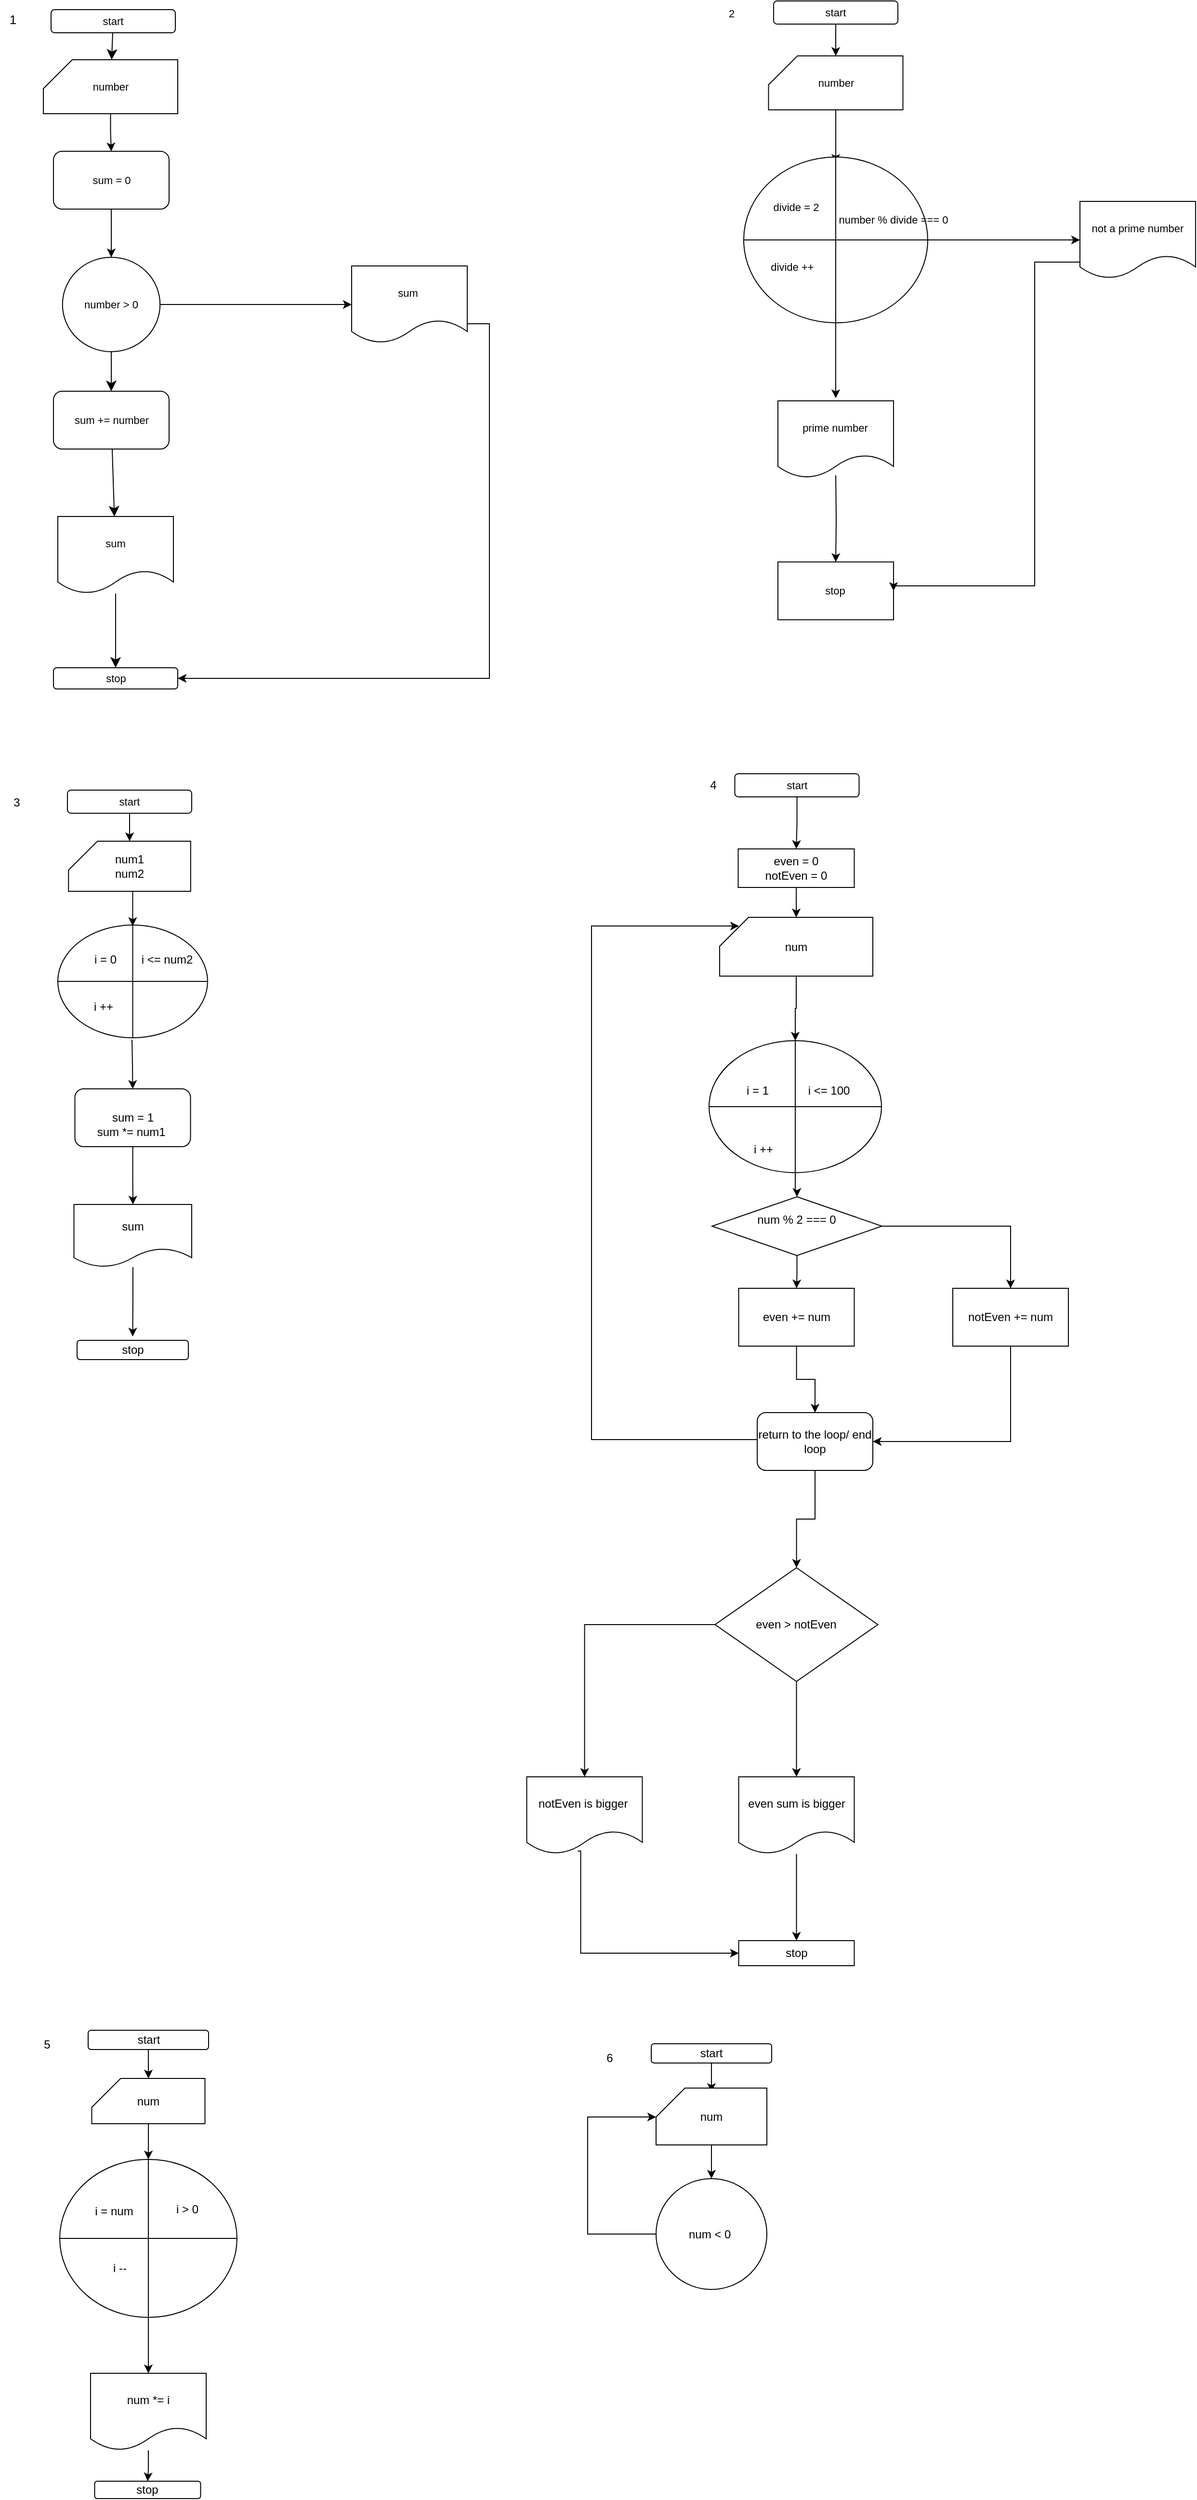 <mxfile version="22.1.4" type="github">
  <diagram name="‫עמוד-1‬" id="Cy0kSfpRtUrhkbw0tmN_">
    <mxGraphModel dx="2474" dy="1546" grid="0" gridSize="10" guides="1" tooltips="1" connect="1" arrows="1" fold="1" page="0" pageScale="1" pageWidth="827" pageHeight="1169" math="0" shadow="0">
      <root>
        <mxCell id="0" />
        <mxCell id="1" parent="0" />
        <mxCell id="WQ6pfohWrbxo38tUYevd-3" value="" style="edgeStyle=none;curved=1;rounded=0;orthogonalLoop=1;jettySize=auto;html=1;fontSize=11;startSize=8;endSize=8;" parent="1" source="WQ6pfohWrbxo38tUYevd-1" target="WQ6pfohWrbxo38tUYevd-2" edge="1">
          <mxGeometry relative="1" as="geometry" />
        </mxCell>
        <mxCell id="WQ6pfohWrbxo38tUYevd-1" value="start" style="rounded=1;whiteSpace=wrap;html=1;fontSize=11;" parent="1" vertex="1">
          <mxGeometry x="-439" y="-700" width="129" height="24" as="geometry" />
        </mxCell>
        <mxCell id="m0G0_TbFQkXBxwa3wvaf-2" value="" style="edgeStyle=orthogonalEdgeStyle;rounded=0;orthogonalLoop=1;jettySize=auto;html=1;fontSize=11;" parent="1" source="WQ6pfohWrbxo38tUYevd-2" target="m0G0_TbFQkXBxwa3wvaf-1" edge="1">
          <mxGeometry relative="1" as="geometry" />
        </mxCell>
        <mxCell id="WQ6pfohWrbxo38tUYevd-2" value="number" style="shape=card;whiteSpace=wrap;html=1;fontSize=11;" parent="1" vertex="1">
          <mxGeometry x="-447" y="-648" width="139.5" height="56" as="geometry" />
        </mxCell>
        <mxCell id="WQ6pfohWrbxo38tUYevd-26" value="" style="edgeStyle=none;curved=1;rounded=0;orthogonalLoop=1;jettySize=auto;html=1;fontSize=11;startSize=8;endSize=8;" parent="1" source="WQ6pfohWrbxo38tUYevd-4" target="WQ6pfohWrbxo38tUYevd-25" edge="1">
          <mxGeometry relative="1" as="geometry" />
        </mxCell>
        <mxCell id="m0G0_TbFQkXBxwa3wvaf-7" value="" style="edgeStyle=orthogonalEdgeStyle;rounded=0;orthogonalLoop=1;jettySize=auto;html=1;fontSize=11;" parent="1" source="WQ6pfohWrbxo38tUYevd-4" target="m0G0_TbFQkXBxwa3wvaf-6" edge="1">
          <mxGeometry relative="1" as="geometry" />
        </mxCell>
        <mxCell id="WQ6pfohWrbxo38tUYevd-4" value="number &amp;gt; 0&lt;br style=&quot;font-size: 11px;&quot;&gt;" style="ellipse;whiteSpace=wrap;html=1;fontSize=11;" parent="1" vertex="1">
          <mxGeometry x="-427.12" y="-443" width="101.25" height="98" as="geometry" />
        </mxCell>
        <mxCell id="WQ6pfohWrbxo38tUYevd-14" value="" style="edgeStyle=none;curved=1;rounded=0;orthogonalLoop=1;jettySize=auto;html=1;fontSize=11;startSize=8;endSize=8;" parent="1" source="WQ6pfohWrbxo38tUYevd-10" target="WQ6pfohWrbxo38tUYevd-13" edge="1">
          <mxGeometry relative="1" as="geometry" />
        </mxCell>
        <mxCell id="WQ6pfohWrbxo38tUYevd-10" value="sum" style="shape=document;whiteSpace=wrap;html=1;boundedLbl=1;fontSize=11;" parent="1" vertex="1">
          <mxGeometry x="-432" y="-174" width="120" height="80" as="geometry" />
        </mxCell>
        <mxCell id="WQ6pfohWrbxo38tUYevd-13" value="stop" style="rounded=1;whiteSpace=wrap;html=1;fontSize=11;" parent="1" vertex="1">
          <mxGeometry x="-436.5" y="-17" width="129" height="22" as="geometry" />
        </mxCell>
        <mxCell id="WQ6pfohWrbxo38tUYevd-27" value="" style="edgeStyle=none;curved=1;rounded=0;orthogonalLoop=1;jettySize=auto;html=1;fontSize=11;startSize=8;endSize=8;" parent="1" source="WQ6pfohWrbxo38tUYevd-25" target="WQ6pfohWrbxo38tUYevd-10" edge="1">
          <mxGeometry relative="1" as="geometry" />
        </mxCell>
        <mxCell id="WQ6pfohWrbxo38tUYevd-25" value="sum += number" style="rounded=1;whiteSpace=wrap;html=1;fontSize=11;" parent="1" vertex="1">
          <mxGeometry x="-436.49" y="-304" width="120" height="60" as="geometry" />
        </mxCell>
        <mxCell id="m0G0_TbFQkXBxwa3wvaf-3" value="" style="edgeStyle=orthogonalEdgeStyle;rounded=0;orthogonalLoop=1;jettySize=auto;html=1;fontSize=11;" parent="1" source="m0G0_TbFQkXBxwa3wvaf-1" target="WQ6pfohWrbxo38tUYevd-4" edge="1">
          <mxGeometry relative="1" as="geometry" />
        </mxCell>
        <mxCell id="m0G0_TbFQkXBxwa3wvaf-1" value="sum = 0" style="rounded=1;whiteSpace=wrap;html=1;fontSize=11;" parent="1" vertex="1">
          <mxGeometry x="-436.49" y="-553" width="120" height="60" as="geometry" />
        </mxCell>
        <mxCell id="m0G0_TbFQkXBxwa3wvaf-8" style="edgeStyle=orthogonalEdgeStyle;rounded=0;orthogonalLoop=1;jettySize=auto;html=1;exitX=1;exitY=0.75;exitDx=0;exitDy=0;entryX=1;entryY=0.5;entryDx=0;entryDy=0;fontSize=11;" parent="1" source="m0G0_TbFQkXBxwa3wvaf-6" target="WQ6pfohWrbxo38tUYevd-13" edge="1">
          <mxGeometry relative="1" as="geometry">
            <mxPoint x="119" y="-2" as="targetPoint" />
            <Array as="points">
              <mxPoint x="16" y="-374" />
              <mxPoint x="16" y="-6" />
            </Array>
          </mxGeometry>
        </mxCell>
        <mxCell id="m0G0_TbFQkXBxwa3wvaf-6" value="sum&amp;nbsp;" style="shape=document;whiteSpace=wrap;html=1;boundedLbl=1;fontSize=11;" parent="1" vertex="1">
          <mxGeometry x="-127" y="-434" width="120" height="80" as="geometry" />
        </mxCell>
        <mxCell id="m0G0_TbFQkXBxwa3wvaf-9" value="1" style="text;html=1;align=center;verticalAlign=middle;resizable=0;points=[];autosize=1;strokeColor=none;fillColor=none;fontSize=13;" parent="1" vertex="1">
          <mxGeometry x="-492" y="-704" width="25" height="28" as="geometry" />
        </mxCell>
        <mxCell id="m0G0_TbFQkXBxwa3wvaf-12" value="2" style="text;html=1;align=center;verticalAlign=middle;resizable=0;points=[];autosize=1;strokeColor=none;fillColor=none;fontSize=11;" parent="1" vertex="1">
          <mxGeometry x="255" y="-709" width="24" height="25" as="geometry" />
        </mxCell>
        <mxCell id="m0G0_TbFQkXBxwa3wvaf-16" value="" style="edgeStyle=orthogonalEdgeStyle;rounded=0;orthogonalLoop=1;jettySize=auto;html=1;fontSize=11;" parent="1" source="m0G0_TbFQkXBxwa3wvaf-13" target="m0G0_TbFQkXBxwa3wvaf-15" edge="1">
          <mxGeometry relative="1" as="geometry" />
        </mxCell>
        <mxCell id="m0G0_TbFQkXBxwa3wvaf-13" value="start" style="rounded=1;whiteSpace=wrap;html=1;fontSize=11;" parent="1" vertex="1">
          <mxGeometry x="311" y="-709" width="129" height="24" as="geometry" />
        </mxCell>
        <mxCell id="m0G0_TbFQkXBxwa3wvaf-25" value="" style="edgeStyle=orthogonalEdgeStyle;rounded=0;orthogonalLoop=1;jettySize=auto;html=1;fontSize=11;" parent="1" source="m0G0_TbFQkXBxwa3wvaf-15" edge="1">
          <mxGeometry relative="1" as="geometry">
            <mxPoint x="375.495" y="-541" as="targetPoint" />
          </mxGeometry>
        </mxCell>
        <mxCell id="m0G0_TbFQkXBxwa3wvaf-15" value="number" style="shape=card;whiteSpace=wrap;html=1;fontSize=11;" parent="1" vertex="1">
          <mxGeometry x="305.75" y="-652" width="139.5" height="56" as="geometry" />
        </mxCell>
        <mxCell id="m0G0_TbFQkXBxwa3wvaf-29" value="" style="edgeStyle=orthogonalEdgeStyle;rounded=0;orthogonalLoop=1;jettySize=auto;html=1;fontSize=11;" parent="1" edge="1">
          <mxGeometry relative="1" as="geometry">
            <mxPoint x="375.495" y="-404.87" as="sourcePoint" />
            <mxPoint x="375.471" y="-296.805" as="targetPoint" />
          </mxGeometry>
        </mxCell>
        <mxCell id="m0G0_TbFQkXBxwa3wvaf-26" value="prime number" style="shape=document;whiteSpace=wrap;html=1;boundedLbl=1;fontSize=11;" parent="1" vertex="1">
          <mxGeometry x="315.485" y="-293.995" width="120" height="80" as="geometry" />
        </mxCell>
        <mxCell id="m0G0_TbFQkXBxwa3wvaf-31" value="" style="edgeStyle=orthogonalEdgeStyle;rounded=0;orthogonalLoop=1;jettySize=auto;html=1;fontSize=11;" parent="1" target="m0G0_TbFQkXBxwa3wvaf-30" edge="1">
          <mxGeometry relative="1" as="geometry">
            <mxPoint x="375.495" y="-216.805" as="sourcePoint" />
          </mxGeometry>
        </mxCell>
        <mxCell id="m0G0_TbFQkXBxwa3wvaf-30" value="stop" style="whiteSpace=wrap;html=1;fontSize=11;" parent="1" vertex="1">
          <mxGeometry x="315.495" y="-126.805" width="120" height="60" as="geometry" />
        </mxCell>
        <mxCell id="m0G0_TbFQkXBxwa3wvaf-34" value="" style="shape=orEllipse;perimeter=ellipsePerimeter;whiteSpace=wrap;html=1;backgroundOutline=1;fontSize=11;" parent="1" vertex="1">
          <mxGeometry x="279.99" y="-547" width="191" height="172" as="geometry" />
        </mxCell>
        <mxCell id="m0G0_TbFQkXBxwa3wvaf-35" value="divide = 2" style="text;html=1;align=center;verticalAlign=middle;resizable=0;points=[];autosize=1;strokeColor=none;fillColor=none;fontSize=11;" parent="1" vertex="1">
          <mxGeometry x="301" y="-508" width="65" height="25" as="geometry" />
        </mxCell>
        <mxCell id="m0G0_TbFQkXBxwa3wvaf-41" value="" style="edgeStyle=orthogonalEdgeStyle;rounded=0;orthogonalLoop=1;jettySize=auto;html=1;exitX=1;exitY=0.5;exitDx=0;exitDy=0;fontSize=11;" parent="1" source="m0G0_TbFQkXBxwa3wvaf-34" target="m0G0_TbFQkXBxwa3wvaf-40" edge="1">
          <mxGeometry relative="1" as="geometry" />
        </mxCell>
        <mxCell id="m0G0_TbFQkXBxwa3wvaf-37" value="&lt;blockquote style=&quot;margin: 0px 0px 0px 40px; border: none; padding: 0px; font-size: 11px;&quot;&gt;&lt;p style=&quot;line-height: 130%; font-size: 11px;&quot;&gt;&lt;span style=&quot;background-color: initial; font-size: 11px;&quot;&gt;number %&amp;nbsp;&lt;/span&gt;&lt;span style=&quot;background-color: initial;&quot;&gt;divide === 0&lt;/span&gt;&lt;/p&gt;&lt;/blockquote&gt;" style="text;html=1;align=center;verticalAlign=middle;resizable=0;points=[];autosize=1;strokeColor=none;fillColor=none;fontSize=11;rotation=0;labelPosition=center;verticalLabelPosition=middle;" parent="1" vertex="1">
          <mxGeometry x="329" y="-506" width="171" height="48" as="geometry" />
        </mxCell>
        <mxCell id="m0G0_TbFQkXBxwa3wvaf-38" value="divide ++" style="text;html=1;align=center;verticalAlign=middle;resizable=0;points=[];autosize=1;strokeColor=none;fillColor=none;fontSize=11;" parent="1" vertex="1">
          <mxGeometry x="298" y="-446" width="63" height="25" as="geometry" />
        </mxCell>
        <mxCell id="m0G0_TbFQkXBxwa3wvaf-42" style="edgeStyle=orthogonalEdgeStyle;rounded=0;orthogonalLoop=1;jettySize=auto;html=1;exitX=0;exitY=0.75;exitDx=0;exitDy=0;entryX=1;entryY=0.5;entryDx=0;entryDy=0;fontSize=11;" parent="1" source="m0G0_TbFQkXBxwa3wvaf-40" target="m0G0_TbFQkXBxwa3wvaf-30" edge="1">
          <mxGeometry relative="1" as="geometry">
            <mxPoint x="586" y="-102" as="targetPoint" />
            <Array as="points">
              <mxPoint x="582" y="-438" />
              <mxPoint x="582" y="-102" />
              <mxPoint x="436" y="-102" />
            </Array>
          </mxGeometry>
        </mxCell>
        <mxCell id="m0G0_TbFQkXBxwa3wvaf-40" value="not a prime number" style="shape=document;whiteSpace=wrap;html=1;boundedLbl=1;fontSize=11;" parent="1" vertex="1">
          <mxGeometry x="629" y="-501" width="120" height="80" as="geometry" />
        </mxCell>
        <mxCell id="m0G0_TbFQkXBxwa3wvaf-43" value="3" style="text;html=1;align=center;verticalAlign=middle;resizable=0;points=[];autosize=1;strokeColor=none;fillColor=none;" parent="1" vertex="1">
          <mxGeometry x="-488" y="110" width="25" height="26" as="geometry" />
        </mxCell>
        <mxCell id="m0G0_TbFQkXBxwa3wvaf-46" value="" style="edgeStyle=orthogonalEdgeStyle;rounded=0;orthogonalLoop=1;jettySize=auto;html=1;" parent="1" source="m0G0_TbFQkXBxwa3wvaf-44" target="m0G0_TbFQkXBxwa3wvaf-45" edge="1">
          <mxGeometry relative="1" as="geometry" />
        </mxCell>
        <mxCell id="m0G0_TbFQkXBxwa3wvaf-44" value="start" style="rounded=1;whiteSpace=wrap;html=1;fontSize=11;" parent="1" vertex="1">
          <mxGeometry x="-422" y="110" width="129" height="24" as="geometry" />
        </mxCell>
        <mxCell id="m0G0_TbFQkXBxwa3wvaf-48" value="" style="edgeStyle=orthogonalEdgeStyle;rounded=0;orthogonalLoop=1;jettySize=auto;html=1;" parent="1" edge="1">
          <mxGeometry relative="1" as="geometry">
            <mxPoint x="-354.26" y="175.0" as="sourcePoint" />
            <mxPoint x="-354.255" y="251" as="targetPoint" />
          </mxGeometry>
        </mxCell>
        <mxCell id="m0G0_TbFQkXBxwa3wvaf-45" value="num1&lt;br&gt;num2" style="shape=card;whiteSpace=wrap;html=1;" parent="1" vertex="1">
          <mxGeometry x="-420.87" y="163" width="126.75" height="52" as="geometry" />
        </mxCell>
        <mxCell id="m0G0_TbFQkXBxwa3wvaf-59" value="" style="edgeStyle=orthogonalEdgeStyle;rounded=0;orthogonalLoop=1;jettySize=auto;html=1;entryX=0.5;entryY=0;entryDx=0;entryDy=0;" parent="1" target="m0G0_TbFQkXBxwa3wvaf-60" edge="1">
          <mxGeometry relative="1" as="geometry">
            <mxPoint x="-355" y="369" as="sourcePoint" />
            <mxPoint x="-348" y="456" as="targetPoint" />
          </mxGeometry>
        </mxCell>
        <mxCell id="m0G0_TbFQkXBxwa3wvaf-52" value="" style="shape=orEllipse;perimeter=ellipsePerimeter;whiteSpace=wrap;html=1;backgroundOutline=1;" parent="1" vertex="1">
          <mxGeometry x="-432" y="250" width="155.49" height="117" as="geometry" />
        </mxCell>
        <mxCell id="m0G0_TbFQkXBxwa3wvaf-53" value="i = 0" style="text;html=1;align=center;verticalAlign=middle;resizable=0;points=[];autosize=1;strokeColor=none;fillColor=none;" parent="1" vertex="1">
          <mxGeometry x="-403.76" y="273" width="41" height="26" as="geometry" />
        </mxCell>
        <mxCell id="m0G0_TbFQkXBxwa3wvaf-54" value="i &amp;lt;= num2" style="text;html=1;align=center;verticalAlign=middle;resizable=0;points=[];autosize=1;strokeColor=none;fillColor=none;" parent="1" vertex="1">
          <mxGeometry x="-354.76" y="273" width="71" height="26" as="geometry" />
        </mxCell>
        <mxCell id="m0G0_TbFQkXBxwa3wvaf-57" value="i ++" style="text;html=1;align=center;verticalAlign=middle;resizable=0;points=[];autosize=1;strokeColor=none;fillColor=none;" parent="1" vertex="1">
          <mxGeometry x="-403.76" y="322" width="38" height="26" as="geometry" />
        </mxCell>
        <mxCell id="m0G0_TbFQkXBxwa3wvaf-62" value="" style="edgeStyle=orthogonalEdgeStyle;rounded=0;orthogonalLoop=1;jettySize=auto;html=1;" parent="1" source="m0G0_TbFQkXBxwa3wvaf-60" target="m0G0_TbFQkXBxwa3wvaf-61" edge="1">
          <mxGeometry relative="1" as="geometry" />
        </mxCell>
        <mxCell id="m0G0_TbFQkXBxwa3wvaf-60" value="&lt;br&gt;sum = 1&lt;br&gt;sum *= num1&amp;nbsp;" style="rounded=1;whiteSpace=wrap;html=1;" parent="1" vertex="1">
          <mxGeometry x="-414.25" y="420" width="120" height="60" as="geometry" />
        </mxCell>
        <mxCell id="m0G0_TbFQkXBxwa3wvaf-64" value="" style="edgeStyle=orthogonalEdgeStyle;rounded=0;orthogonalLoop=1;jettySize=auto;html=1;" parent="1" source="m0G0_TbFQkXBxwa3wvaf-61" edge="1">
          <mxGeometry relative="1" as="geometry">
            <mxPoint x="-354.25" y="677" as="targetPoint" />
          </mxGeometry>
        </mxCell>
        <mxCell id="m0G0_TbFQkXBxwa3wvaf-61" value="sum" style="shape=document;whiteSpace=wrap;html=1;boundedLbl=1;rounded=1;" parent="1" vertex="1">
          <mxGeometry x="-415.25" y="540" width="122.25" height="65" as="geometry" />
        </mxCell>
        <mxCell id="m0G0_TbFQkXBxwa3wvaf-65" value="stop" style="rounded=1;whiteSpace=wrap;html=1;" parent="1" vertex="1">
          <mxGeometry x="-412" y="681" width="115.5" height="20" as="geometry" />
        </mxCell>
        <mxCell id="m0G0_TbFQkXBxwa3wvaf-68" value="4" style="text;html=1;align=center;verticalAlign=middle;resizable=0;points=[];autosize=1;strokeColor=none;fillColor=none;" parent="1" vertex="1">
          <mxGeometry x="235.75" y="92" width="25" height="26" as="geometry" />
        </mxCell>
        <mxCell id="m0G0_TbFQkXBxwa3wvaf-131" value="" style="edgeStyle=orthogonalEdgeStyle;rounded=0;orthogonalLoop=1;jettySize=auto;html=1;" parent="1" source="m0G0_TbFQkXBxwa3wvaf-69" target="m0G0_TbFQkXBxwa3wvaf-130" edge="1">
          <mxGeometry relative="1" as="geometry" />
        </mxCell>
        <mxCell id="m0G0_TbFQkXBxwa3wvaf-69" value="start" style="rounded=1;whiteSpace=wrap;html=1;fontSize=11;" parent="1" vertex="1">
          <mxGeometry x="270.75" y="93" width="129" height="24" as="geometry" />
        </mxCell>
        <mxCell id="m0G0_TbFQkXBxwa3wvaf-133" value="" style="edgeStyle=orthogonalEdgeStyle;rounded=0;orthogonalLoop=1;jettySize=auto;html=1;entryX=0.5;entryY=0;entryDx=0;entryDy=0;" parent="1" source="m0G0_TbFQkXBxwa3wvaf-70" target="m0G0_TbFQkXBxwa3wvaf-74" edge="1">
          <mxGeometry relative="1" as="geometry" />
        </mxCell>
        <mxCell id="m0G0_TbFQkXBxwa3wvaf-70" value="num" style="shape=card;whiteSpace=wrap;html=1;" parent="1" vertex="1">
          <mxGeometry x="255" y="242" width="159" height="61" as="geometry" />
        </mxCell>
        <mxCell id="m0G0_TbFQkXBxwa3wvaf-134" value="" style="edgeStyle=orthogonalEdgeStyle;rounded=0;orthogonalLoop=1;jettySize=auto;html=1;" parent="1" source="m0G0_TbFQkXBxwa3wvaf-74" target="m0G0_TbFQkXBxwa3wvaf-81" edge="1">
          <mxGeometry relative="1" as="geometry" />
        </mxCell>
        <mxCell id="m0G0_TbFQkXBxwa3wvaf-74" value="" style="shape=orEllipse;perimeter=ellipsePerimeter;whiteSpace=wrap;html=1;backgroundOutline=1;" parent="1" vertex="1">
          <mxGeometry x="244" y="370" width="179" height="137" as="geometry" />
        </mxCell>
        <mxCell id="m0G0_TbFQkXBxwa3wvaf-75" value="i = 1" style="text;html=1;align=center;verticalAlign=middle;resizable=0;points=[];autosize=1;strokeColor=none;fillColor=none;" parent="1" vertex="1">
          <mxGeometry x="273" y="409" width="41" height="26" as="geometry" />
        </mxCell>
        <mxCell id="m0G0_TbFQkXBxwa3wvaf-76" value="i &amp;lt;= 100" style="text;html=1;align=center;verticalAlign=middle;resizable=0;points=[];autosize=1;strokeColor=none;fillColor=none;" parent="1" vertex="1">
          <mxGeometry x="337" y="409" width="61" height="26" as="geometry" />
        </mxCell>
        <mxCell id="m0G0_TbFQkXBxwa3wvaf-77" value="i ++" style="text;html=1;align=center;verticalAlign=middle;resizable=0;points=[];autosize=1;strokeColor=none;fillColor=none;" parent="1" vertex="1">
          <mxGeometry x="281" y="470" width="38" height="26" as="geometry" />
        </mxCell>
        <mxCell id="m0G0_TbFQkXBxwa3wvaf-84" value="" style="edgeStyle=orthogonalEdgeStyle;rounded=0;orthogonalLoop=1;jettySize=auto;html=1;" parent="1" source="m0G0_TbFQkXBxwa3wvaf-81" target="m0G0_TbFQkXBxwa3wvaf-83" edge="1">
          <mxGeometry relative="1" as="geometry" />
        </mxCell>
        <mxCell id="m0G0_TbFQkXBxwa3wvaf-86" value="" style="edgeStyle=orthogonalEdgeStyle;rounded=0;orthogonalLoop=1;jettySize=auto;html=1;exitX=1;exitY=0.5;exitDx=0;exitDy=0;" parent="1" source="m0G0_TbFQkXBxwa3wvaf-81" target="m0G0_TbFQkXBxwa3wvaf-85" edge="1">
          <mxGeometry relative="1" as="geometry">
            <Array as="points">
              <mxPoint x="557" y="563" />
            </Array>
          </mxGeometry>
        </mxCell>
        <mxCell id="m0G0_TbFQkXBxwa3wvaf-81" value="num % 2 === 0&lt;br&gt;&amp;nbsp;" style="rhombus;whiteSpace=wrap;html=1;" parent="1" vertex="1">
          <mxGeometry x="247.13" y="532" width="176.25" height="61" as="geometry" />
        </mxCell>
        <mxCell id="m0G0_TbFQkXBxwa3wvaf-88" value="" style="edgeStyle=orthogonalEdgeStyle;rounded=0;orthogonalLoop=1;jettySize=auto;html=1;" parent="1" source="m0G0_TbFQkXBxwa3wvaf-83" target="m0G0_TbFQkXBxwa3wvaf-136" edge="1">
          <mxGeometry relative="1" as="geometry" />
        </mxCell>
        <mxCell id="m0G0_TbFQkXBxwa3wvaf-83" value="even += num" style="whiteSpace=wrap;html=1;" parent="1" vertex="1">
          <mxGeometry x="274.75" y="627" width="120" height="60" as="geometry" />
        </mxCell>
        <mxCell id="m0G0_TbFQkXBxwa3wvaf-89" style="edgeStyle=orthogonalEdgeStyle;rounded=0;orthogonalLoop=1;jettySize=auto;html=1;exitX=0.5;exitY=1;exitDx=0;exitDy=0;entryX=1;entryY=0.5;entryDx=0;entryDy=0;" parent="1" source="m0G0_TbFQkXBxwa3wvaf-85" target="m0G0_TbFQkXBxwa3wvaf-136" edge="1">
          <mxGeometry relative="1" as="geometry" />
        </mxCell>
        <mxCell id="m0G0_TbFQkXBxwa3wvaf-85" value="notEven += num" style="whiteSpace=wrap;html=1;" parent="1" vertex="1">
          <mxGeometry x="496.995" y="627" width="120" height="60" as="geometry" />
        </mxCell>
        <mxCell id="m0G0_TbFQkXBxwa3wvaf-91" value="" style="edgeStyle=orthogonalEdgeStyle;rounded=0;orthogonalLoop=1;jettySize=auto;html=1;" parent="1" source="m0G0_TbFQkXBxwa3wvaf-87" target="m0G0_TbFQkXBxwa3wvaf-90" edge="1">
          <mxGeometry relative="1" as="geometry" />
        </mxCell>
        <mxCell id="m0G0_TbFQkXBxwa3wvaf-93" value="" style="edgeStyle=orthogonalEdgeStyle;rounded=0;orthogonalLoop=1;jettySize=auto;html=1;" parent="1" source="m0G0_TbFQkXBxwa3wvaf-87" target="m0G0_TbFQkXBxwa3wvaf-92" edge="1">
          <mxGeometry relative="1" as="geometry" />
        </mxCell>
        <mxCell id="m0G0_TbFQkXBxwa3wvaf-135" style="edgeStyle=orthogonalEdgeStyle;rounded=0;orthogonalLoop=1;jettySize=auto;html=1;entryX=0.126;entryY=0.148;entryDx=0;entryDy=0;entryPerimeter=0;" parent="1" target="m0G0_TbFQkXBxwa3wvaf-70" edge="1">
          <mxGeometry relative="1" as="geometry">
            <mxPoint x="121" y="247" as="targetPoint" />
            <mxPoint x="304" y="793" as="sourcePoint" />
            <Array as="points">
              <mxPoint x="122" y="784" />
              <mxPoint x="122" y="251" />
            </Array>
          </mxGeometry>
        </mxCell>
        <mxCell id="m0G0_TbFQkXBxwa3wvaf-87" value="even &amp;gt; notEven" style="rhombus;whiteSpace=wrap;html=1;" parent="1" vertex="1">
          <mxGeometry x="250.25" y="917" width="169" height="118" as="geometry" />
        </mxCell>
        <mxCell id="m0G0_TbFQkXBxwa3wvaf-95" value="" style="edgeStyle=orthogonalEdgeStyle;rounded=0;orthogonalLoop=1;jettySize=auto;html=1;" parent="1" source="m0G0_TbFQkXBxwa3wvaf-90" target="m0G0_TbFQkXBxwa3wvaf-94" edge="1">
          <mxGeometry relative="1" as="geometry" />
        </mxCell>
        <mxCell id="m0G0_TbFQkXBxwa3wvaf-90" value="even sum is bigger" style="shape=document;whiteSpace=wrap;html=1;boundedLbl=1;" parent="1" vertex="1">
          <mxGeometry x="274.75" y="1134" width="120" height="80" as="geometry" />
        </mxCell>
        <mxCell id="m0G0_TbFQkXBxwa3wvaf-96" style="edgeStyle=orthogonalEdgeStyle;rounded=0;orthogonalLoop=1;jettySize=auto;html=1;exitX=0.442;exitY=0.963;exitDx=0;exitDy=0;entryX=0;entryY=0.5;entryDx=0;entryDy=0;exitPerimeter=0;" parent="1" source="m0G0_TbFQkXBxwa3wvaf-92" target="m0G0_TbFQkXBxwa3wvaf-94" edge="1">
          <mxGeometry relative="1" as="geometry">
            <Array as="points">
              <mxPoint x="110.75" y="1211" />
              <mxPoint x="110.75" y="1317" />
            </Array>
          </mxGeometry>
        </mxCell>
        <mxCell id="m0G0_TbFQkXBxwa3wvaf-92" value="notEven is bigger&amp;nbsp;" style="shape=document;whiteSpace=wrap;html=1;boundedLbl=1;" parent="1" vertex="1">
          <mxGeometry x="54.75" y="1134" width="120" height="80" as="geometry" />
        </mxCell>
        <mxCell id="m0G0_TbFQkXBxwa3wvaf-94" value="stop" style="whiteSpace=wrap;html=1;" parent="1" vertex="1">
          <mxGeometry x="274.75" y="1304" width="120" height="26" as="geometry" />
        </mxCell>
        <mxCell id="m0G0_TbFQkXBxwa3wvaf-97" value="5" style="text;html=1;strokeColor=none;fillColor=none;align=center;verticalAlign=middle;whiteSpace=wrap;rounded=0;" parent="1" vertex="1">
          <mxGeometry x="-473.5" y="1397" width="60" height="30" as="geometry" />
        </mxCell>
        <mxCell id="m0G0_TbFQkXBxwa3wvaf-102" value="" style="edgeStyle=orthogonalEdgeStyle;rounded=0;orthogonalLoop=1;jettySize=auto;html=1;" parent="1" source="m0G0_TbFQkXBxwa3wvaf-98" target="m0G0_TbFQkXBxwa3wvaf-101" edge="1">
          <mxGeometry relative="1" as="geometry" />
        </mxCell>
        <mxCell id="m0G0_TbFQkXBxwa3wvaf-98" value="start" style="rounded=1;whiteSpace=wrap;html=1;" parent="1" vertex="1">
          <mxGeometry x="-400.5" y="1397" width="125" height="20" as="geometry" />
        </mxCell>
        <mxCell id="m0G0_TbFQkXBxwa3wvaf-104" value="" style="edgeStyle=orthogonalEdgeStyle;rounded=0;orthogonalLoop=1;jettySize=auto;html=1;" parent="1" source="m0G0_TbFQkXBxwa3wvaf-101" target="m0G0_TbFQkXBxwa3wvaf-103" edge="1">
          <mxGeometry relative="1" as="geometry" />
        </mxCell>
        <mxCell id="m0G0_TbFQkXBxwa3wvaf-101" value="num" style="shape=card;whiteSpace=wrap;html=1;" parent="1" vertex="1">
          <mxGeometry x="-396.75" y="1447" width="117.5" height="47" as="geometry" />
        </mxCell>
        <mxCell id="m0G0_TbFQkXBxwa3wvaf-110" value="" style="edgeStyle=orthogonalEdgeStyle;rounded=0;orthogonalLoop=1;jettySize=auto;html=1;" parent="1" source="m0G0_TbFQkXBxwa3wvaf-103" target="m0G0_TbFQkXBxwa3wvaf-111" edge="1">
          <mxGeometry relative="1" as="geometry">
            <mxPoint x="-338" y="1745" as="targetPoint" />
          </mxGeometry>
        </mxCell>
        <mxCell id="m0G0_TbFQkXBxwa3wvaf-103" value="" style="shape=orEllipse;perimeter=ellipsePerimeter;whiteSpace=wrap;html=1;backgroundOutline=1;" parent="1" vertex="1">
          <mxGeometry x="-430" y="1531" width="184" height="164" as="geometry" />
        </mxCell>
        <mxCell id="m0G0_TbFQkXBxwa3wvaf-106" value="i = num" style="text;html=1;align=center;verticalAlign=middle;resizable=0;points=[];autosize=1;strokeColor=none;fillColor=none;" parent="1" vertex="1">
          <mxGeometry x="-403" y="1572" width="58" height="26" as="geometry" />
        </mxCell>
        <mxCell id="m0G0_TbFQkXBxwa3wvaf-107" value="i &amp;gt; 0" style="text;html=1;align=center;verticalAlign=middle;resizable=0;points=[];autosize=1;strokeColor=none;fillColor=none;" parent="1" vertex="1">
          <mxGeometry x="-319" y="1570" width="41" height="26" as="geometry" />
        </mxCell>
        <mxCell id="m0G0_TbFQkXBxwa3wvaf-108" value="i --" style="text;html=1;align=center;verticalAlign=middle;resizable=0;points=[];autosize=1;strokeColor=none;fillColor=none;" parent="1" vertex="1">
          <mxGeometry x="-384" y="1631" width="32" height="26" as="geometry" />
        </mxCell>
        <mxCell id="m0G0_TbFQkXBxwa3wvaf-114" value="" style="edgeStyle=orthogonalEdgeStyle;rounded=0;orthogonalLoop=1;jettySize=auto;html=1;" parent="1" source="m0G0_TbFQkXBxwa3wvaf-111" target="m0G0_TbFQkXBxwa3wvaf-113" edge="1">
          <mxGeometry relative="1" as="geometry" />
        </mxCell>
        <mxCell id="m0G0_TbFQkXBxwa3wvaf-111" value="num *= i" style="shape=document;whiteSpace=wrap;html=1;boundedLbl=1;rounded=1;" parent="1" vertex="1">
          <mxGeometry x="-398" y="1753" width="120" height="80" as="geometry" />
        </mxCell>
        <mxCell id="m0G0_TbFQkXBxwa3wvaf-113" value="stop" style="whiteSpace=wrap;html=1;rounded=1;" parent="1" vertex="1">
          <mxGeometry x="-393.76" y="1865" width="110" height="18" as="geometry" />
        </mxCell>
        <mxCell id="m0G0_TbFQkXBxwa3wvaf-115" value="6" style="text;html=1;strokeColor=none;fillColor=none;align=center;verticalAlign=middle;whiteSpace=wrap;rounded=0;" parent="1" vertex="1">
          <mxGeometry x="111" y="1411" width="60" height="30" as="geometry" />
        </mxCell>
        <mxCell id="m0G0_TbFQkXBxwa3wvaf-116" value="" style="edgeStyle=orthogonalEdgeStyle;rounded=0;orthogonalLoop=1;jettySize=auto;html=1;" parent="1" source="m0G0_TbFQkXBxwa3wvaf-117" edge="1">
          <mxGeometry relative="1" as="geometry">
            <mxPoint x="246.5" y="1461" as="targetPoint" />
          </mxGeometry>
        </mxCell>
        <mxCell id="m0G0_TbFQkXBxwa3wvaf-117" value="start" style="rounded=1;whiteSpace=wrap;html=1;" parent="1" vertex="1">
          <mxGeometry x="184" y="1411" width="125" height="20" as="geometry" />
        </mxCell>
        <mxCell id="m0G0_TbFQkXBxwa3wvaf-121" value="" style="edgeStyle=orthogonalEdgeStyle;rounded=0;orthogonalLoop=1;jettySize=auto;html=1;" parent="1" source="m0G0_TbFQkXBxwa3wvaf-118" target="m0G0_TbFQkXBxwa3wvaf-122" edge="1">
          <mxGeometry relative="1" as="geometry">
            <mxPoint x="246.5" y="1551" as="targetPoint" />
          </mxGeometry>
        </mxCell>
        <mxCell id="m0G0_TbFQkXBxwa3wvaf-118" value="num" style="shape=card;whiteSpace=wrap;html=1;" parent="1" vertex="1">
          <mxGeometry x="189" y="1457" width="115" height="59" as="geometry" />
        </mxCell>
        <mxCell id="m0G0_TbFQkXBxwa3wvaf-123" style="edgeStyle=orthogonalEdgeStyle;rounded=0;orthogonalLoop=1;jettySize=auto;html=1;exitX=0;exitY=0.5;exitDx=0;exitDy=0;" parent="1" source="m0G0_TbFQkXBxwa3wvaf-122" target="m0G0_TbFQkXBxwa3wvaf-118" edge="1">
          <mxGeometry relative="1" as="geometry">
            <mxPoint x="117" y="1504" as="targetPoint" />
            <Array as="points">
              <mxPoint x="118" y="1609" />
              <mxPoint x="118" y="1487" />
            </Array>
          </mxGeometry>
        </mxCell>
        <mxCell id="m0G0_TbFQkXBxwa3wvaf-122" value="num &amp;lt; 0&amp;nbsp;" style="ellipse;whiteSpace=wrap;html=1;aspect=fixed;" parent="1" vertex="1">
          <mxGeometry x="189" y="1551" width="115" height="115" as="geometry" />
        </mxCell>
        <mxCell id="m0G0_TbFQkXBxwa3wvaf-132" value="" style="edgeStyle=orthogonalEdgeStyle;rounded=0;orthogonalLoop=1;jettySize=auto;html=1;" parent="1" source="m0G0_TbFQkXBxwa3wvaf-130" target="m0G0_TbFQkXBxwa3wvaf-70" edge="1">
          <mxGeometry relative="1" as="geometry" />
        </mxCell>
        <mxCell id="m0G0_TbFQkXBxwa3wvaf-130" value="even = 0&lt;br&gt;notEven = 0" style="whiteSpace=wrap;html=1;" parent="1" vertex="1">
          <mxGeometry x="274.25" y="171" width="120.5" height="40" as="geometry" />
        </mxCell>
        <mxCell id="m0G0_TbFQkXBxwa3wvaf-138" value="" style="edgeStyle=orthogonalEdgeStyle;rounded=0;orthogonalLoop=1;jettySize=auto;html=1;" parent="1" source="m0G0_TbFQkXBxwa3wvaf-136" target="m0G0_TbFQkXBxwa3wvaf-87" edge="1">
          <mxGeometry relative="1" as="geometry" />
        </mxCell>
        <mxCell id="m0G0_TbFQkXBxwa3wvaf-136" value="return to the loop/ end loop" style="rounded=1;whiteSpace=wrap;html=1;" parent="1" vertex="1">
          <mxGeometry x="294" y="756" width="120" height="60" as="geometry" />
        </mxCell>
      </root>
    </mxGraphModel>
  </diagram>
</mxfile>
